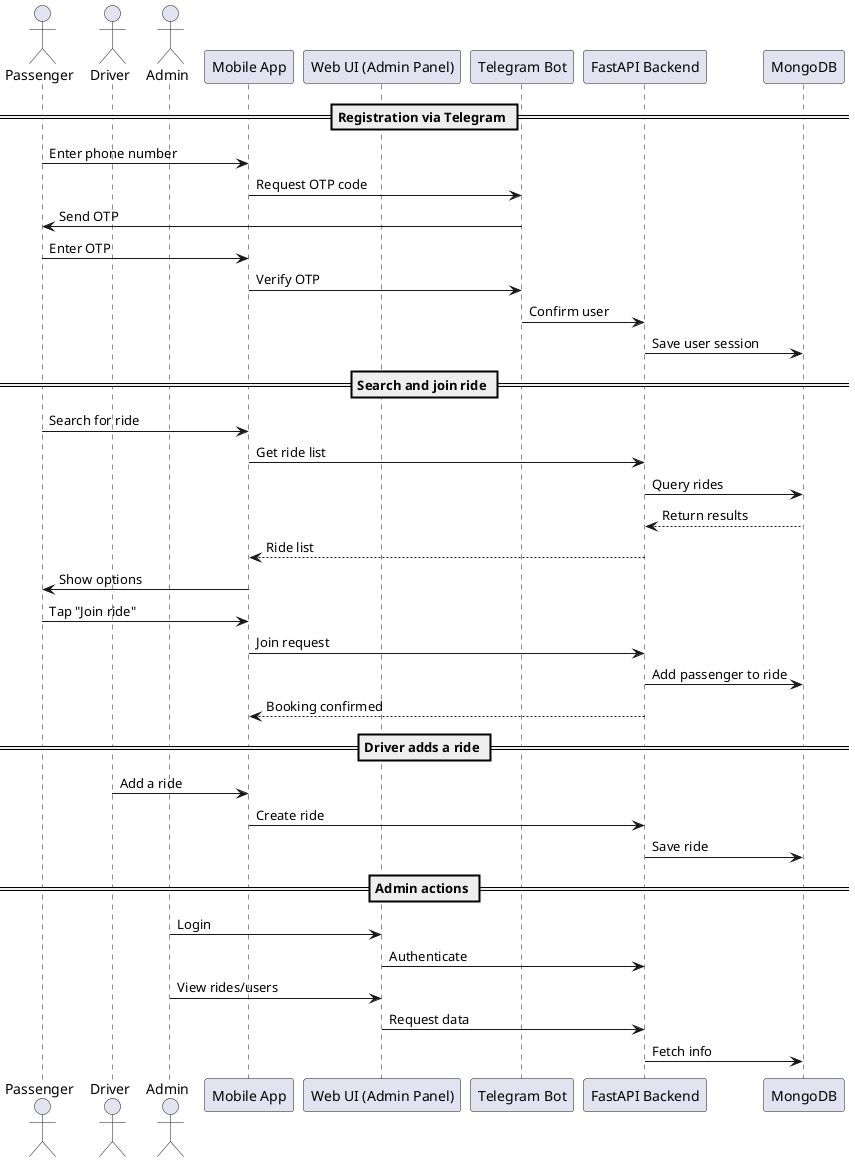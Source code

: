 @startuml
actor Passenger
actor Driver
actor Admin

participant "Mobile App" as App
participant "Web UI (Admin Panel)" as WebUI
participant "Telegram Bot" as Telegram
participant "FastAPI Backend" as Backend
participant "MongoDB" as DB

== Registration via Telegram ==
Passenger -> App : Enter phone number
App -> Telegram : Request OTP code
Telegram -> Passenger : Send OTP
Passenger -> App : Enter OTP
App -> Telegram : Verify OTP
Telegram -> Backend : Confirm user
Backend -> DB : Save user session

== Search and join ride ==
Passenger -> App : Search for ride
App -> Backend : Get ride list
Backend -> DB : Query rides
DB --> Backend : Return results
Backend --> App : Ride list
App -> Passenger : Show options

Passenger -> App : Tap "Join ride"
App -> Backend : Join request
Backend -> DB : Add passenger to ride
Backend --> App : Booking confirmed

== Driver adds a ride ==
Driver -> App : Add a ride
App -> Backend : Create ride
Backend -> DB : Save ride

== Admin actions ==
Admin -> WebUI : Login
WebUI -> Backend : Authenticate
Admin -> WebUI : View rides/users
WebUI -> Backend : Request data
Backend -> DB : Fetch info
@enduml
